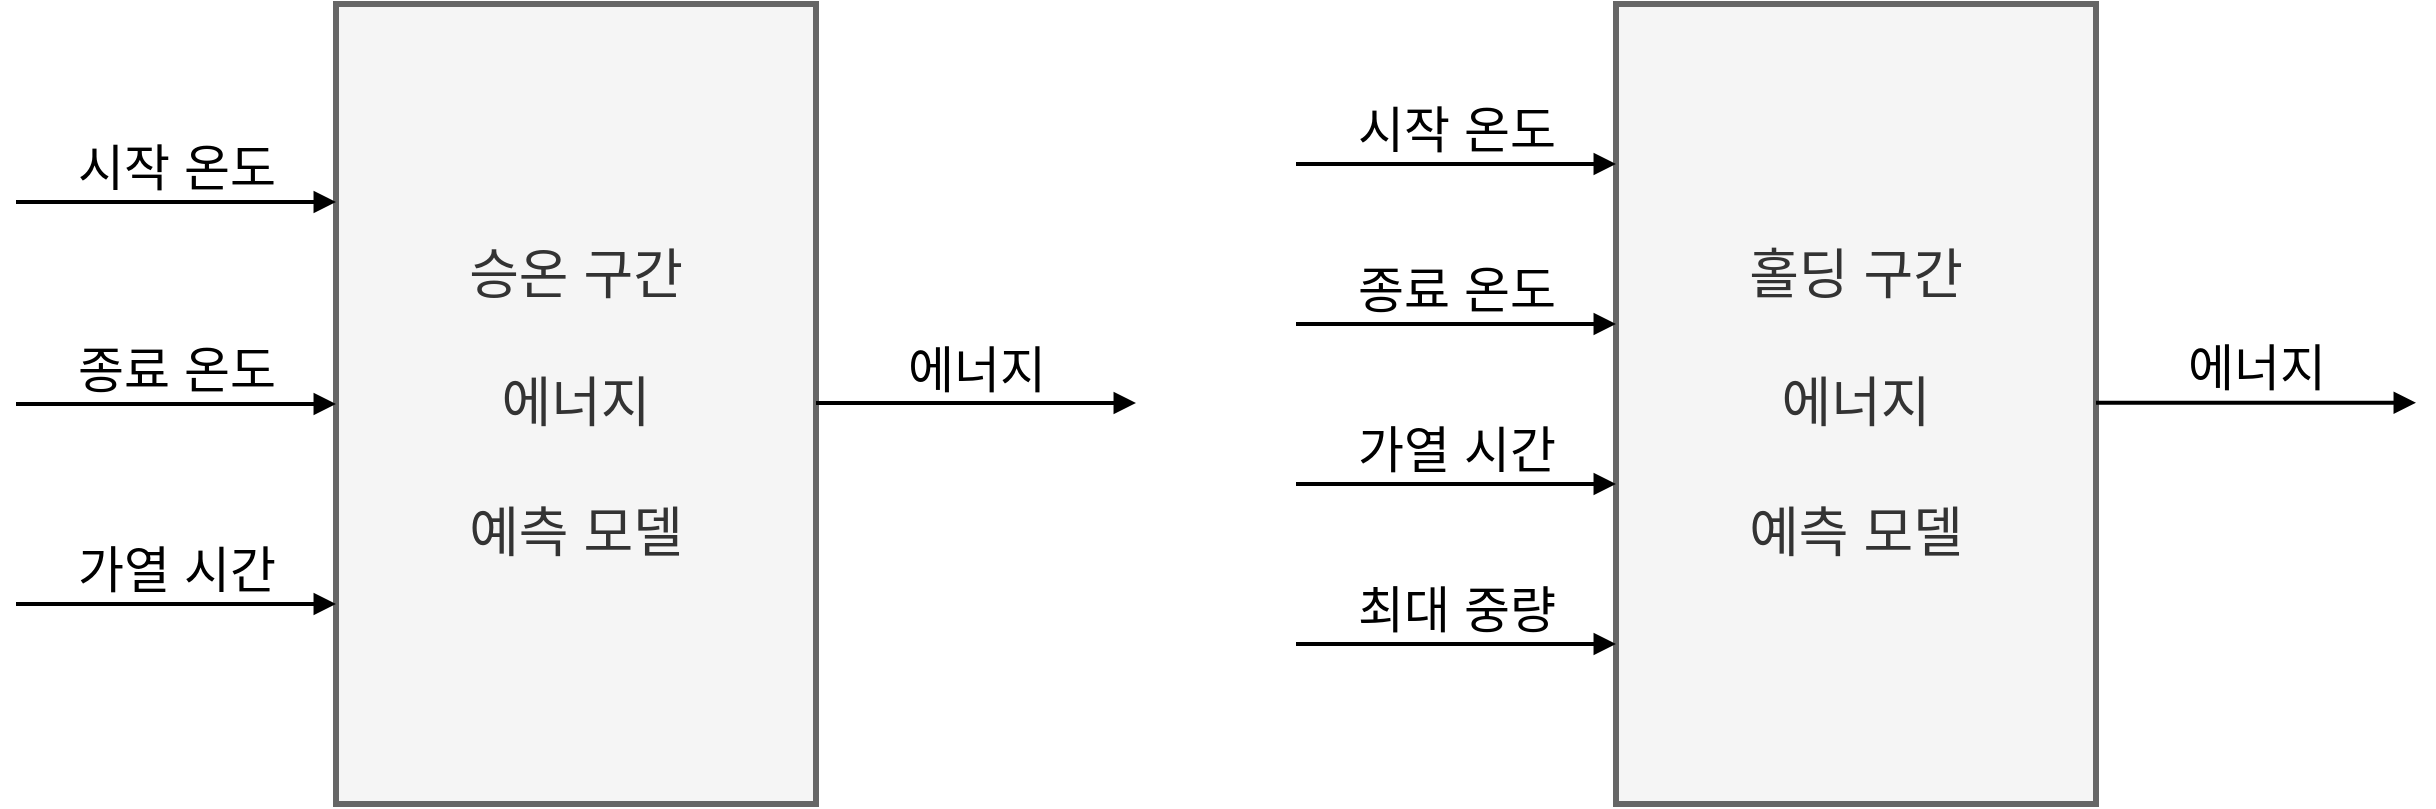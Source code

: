 <mxfile version="15.5.4" type="github">
  <diagram id="UHZMGC3lE48HG1I_97At" name="Page-1">
    <mxGraphModel dx="3086" dy="987" grid="1" gridSize="10" guides="1" tooltips="1" connect="1" arrows="1" fold="1" page="1" pageScale="1" pageWidth="827" pageHeight="1169" math="0" shadow="0">
      <root>
        <mxCell id="0" />
        <mxCell id="1" parent="0" />
        <mxCell id="Yhd148Z0J3ZiQ2BoJHW8-1" value="&lt;font style=&quot;font-size: 27px&quot;&gt;승온 구간&lt;br&gt;&lt;br&gt;에너지 &lt;br&gt;&lt;br&gt;예측 모델&lt;/font&gt;" style="rounded=0;whiteSpace=wrap;html=1;fillColor=#f5f5f5;strokeColor=#666666;fontColor=#333333;strokeWidth=3;" parent="1" vertex="1">
          <mxGeometry x="-520" y="100" width="240" height="400" as="geometry" />
        </mxCell>
        <mxCell id="Yhd148Z0J3ZiQ2BoJHW8-2" value="&lt;font style=&quot;font-size: 25px&quot;&gt;시작 온도&lt;/font&gt;" style="html=1;verticalAlign=bottom;endArrow=block;rounded=0;edgeStyle=orthogonalEdgeStyle;strokeWidth=2;" parent="1" edge="1">
          <mxGeometry width="80" relative="1" as="geometry">
            <mxPoint x="-680" y="199" as="sourcePoint" />
            <mxPoint x="-520" y="199" as="targetPoint" />
          </mxGeometry>
        </mxCell>
        <mxCell id="Yhd148Z0J3ZiQ2BoJHW8-3" value="&lt;font style=&quot;font-size: 25px&quot;&gt;종료 온도&lt;/font&gt;" style="html=1;verticalAlign=bottom;endArrow=block;rounded=0;edgeStyle=orthogonalEdgeStyle;strokeWidth=2;" parent="1" edge="1">
          <mxGeometry width="80" relative="1" as="geometry">
            <mxPoint x="-680" y="300" as="sourcePoint" />
            <mxPoint x="-520" y="300" as="targetPoint" />
          </mxGeometry>
        </mxCell>
        <mxCell id="Yhd148Z0J3ZiQ2BoJHW8-4" value="&lt;font style=&quot;font-size: 25px&quot;&gt;가열 시간&lt;/font&gt;" style="html=1;verticalAlign=bottom;endArrow=block;rounded=0;edgeStyle=orthogonalEdgeStyle;strokeWidth=2;" parent="1" edge="1">
          <mxGeometry width="80" relative="1" as="geometry">
            <mxPoint x="-680" y="400" as="sourcePoint" />
            <mxPoint x="-520" y="400" as="targetPoint" />
          </mxGeometry>
        </mxCell>
        <mxCell id="epl4r_hCn9XrKE2kMDHo-1" value="&lt;font style=&quot;font-size: 27px&quot;&gt;홀딩 구간&lt;br&gt;&lt;br&gt;에너지 &lt;br&gt;&lt;br&gt;예측 모델&lt;/font&gt;" style="rounded=0;whiteSpace=wrap;html=1;fillColor=#f5f5f5;strokeColor=#666666;fontColor=#333333;strokeWidth=3;" parent="1" vertex="1">
          <mxGeometry x="120" y="100" width="240" height="400" as="geometry" />
        </mxCell>
        <mxCell id="epl4r_hCn9XrKE2kMDHo-2" value="&lt;font style=&quot;font-size: 25px&quot;&gt;시작 온도&lt;/font&gt;" style="html=1;verticalAlign=bottom;endArrow=block;rounded=0;edgeStyle=orthogonalEdgeStyle;strokeWidth=2;" parent="1" edge="1">
          <mxGeometry width="80" relative="1" as="geometry">
            <mxPoint x="-40" y="180" as="sourcePoint" />
            <mxPoint x="120" y="180" as="targetPoint" />
          </mxGeometry>
        </mxCell>
        <mxCell id="epl4r_hCn9XrKE2kMDHo-3" value="&lt;font style=&quot;font-size: 25px&quot;&gt;종료 온도&lt;/font&gt;" style="html=1;verticalAlign=bottom;endArrow=block;rounded=0;edgeStyle=orthogonalEdgeStyle;strokeWidth=2;" parent="1" edge="1">
          <mxGeometry width="80" relative="1" as="geometry">
            <mxPoint x="-40" y="260" as="sourcePoint" />
            <mxPoint x="120" y="260" as="targetPoint" />
          </mxGeometry>
        </mxCell>
        <mxCell id="epl4r_hCn9XrKE2kMDHo-4" value="&lt;font style=&quot;font-size: 25px&quot;&gt;가열 시간&lt;/font&gt;" style="html=1;verticalAlign=bottom;endArrow=block;rounded=0;edgeStyle=orthogonalEdgeStyle;strokeWidth=2;" parent="1" edge="1">
          <mxGeometry width="80" relative="1" as="geometry">
            <mxPoint x="-40" y="340" as="sourcePoint" />
            <mxPoint x="120" y="340" as="targetPoint" />
          </mxGeometry>
        </mxCell>
        <mxCell id="epl4r_hCn9XrKE2kMDHo-5" value="&lt;font style=&quot;font-size: 25px&quot;&gt;최대 중량&lt;/font&gt;" style="html=1;verticalAlign=bottom;endArrow=block;rounded=0;edgeStyle=orthogonalEdgeStyle;strokeWidth=2;" parent="1" edge="1">
          <mxGeometry width="80" relative="1" as="geometry">
            <mxPoint x="-40" y="420" as="sourcePoint" />
            <mxPoint x="120" y="420" as="targetPoint" />
          </mxGeometry>
        </mxCell>
        <mxCell id="34WrXXwqNysMLgNwri8n-1" value="&lt;font style=&quot;font-size: 25px&quot;&gt;에너지&lt;/font&gt;" style="html=1;verticalAlign=bottom;endArrow=block;rounded=0;edgeStyle=orthogonalEdgeStyle;strokeWidth=2;" parent="1" edge="1">
          <mxGeometry width="80" relative="1" as="geometry">
            <mxPoint x="-280" y="299.5" as="sourcePoint" />
            <mxPoint x="-120" y="299.5" as="targetPoint" />
          </mxGeometry>
        </mxCell>
        <mxCell id="34WrXXwqNysMLgNwri8n-2" value="&lt;font style=&quot;font-size: 25px&quot;&gt;에너지&lt;/font&gt;" style="html=1;verticalAlign=bottom;endArrow=block;rounded=0;edgeStyle=orthogonalEdgeStyle;strokeWidth=2;" parent="1" edge="1">
          <mxGeometry width="80" relative="1" as="geometry">
            <mxPoint x="360" y="299.41" as="sourcePoint" />
            <mxPoint x="520" y="299.41" as="targetPoint" />
          </mxGeometry>
        </mxCell>
      </root>
    </mxGraphModel>
  </diagram>
</mxfile>
